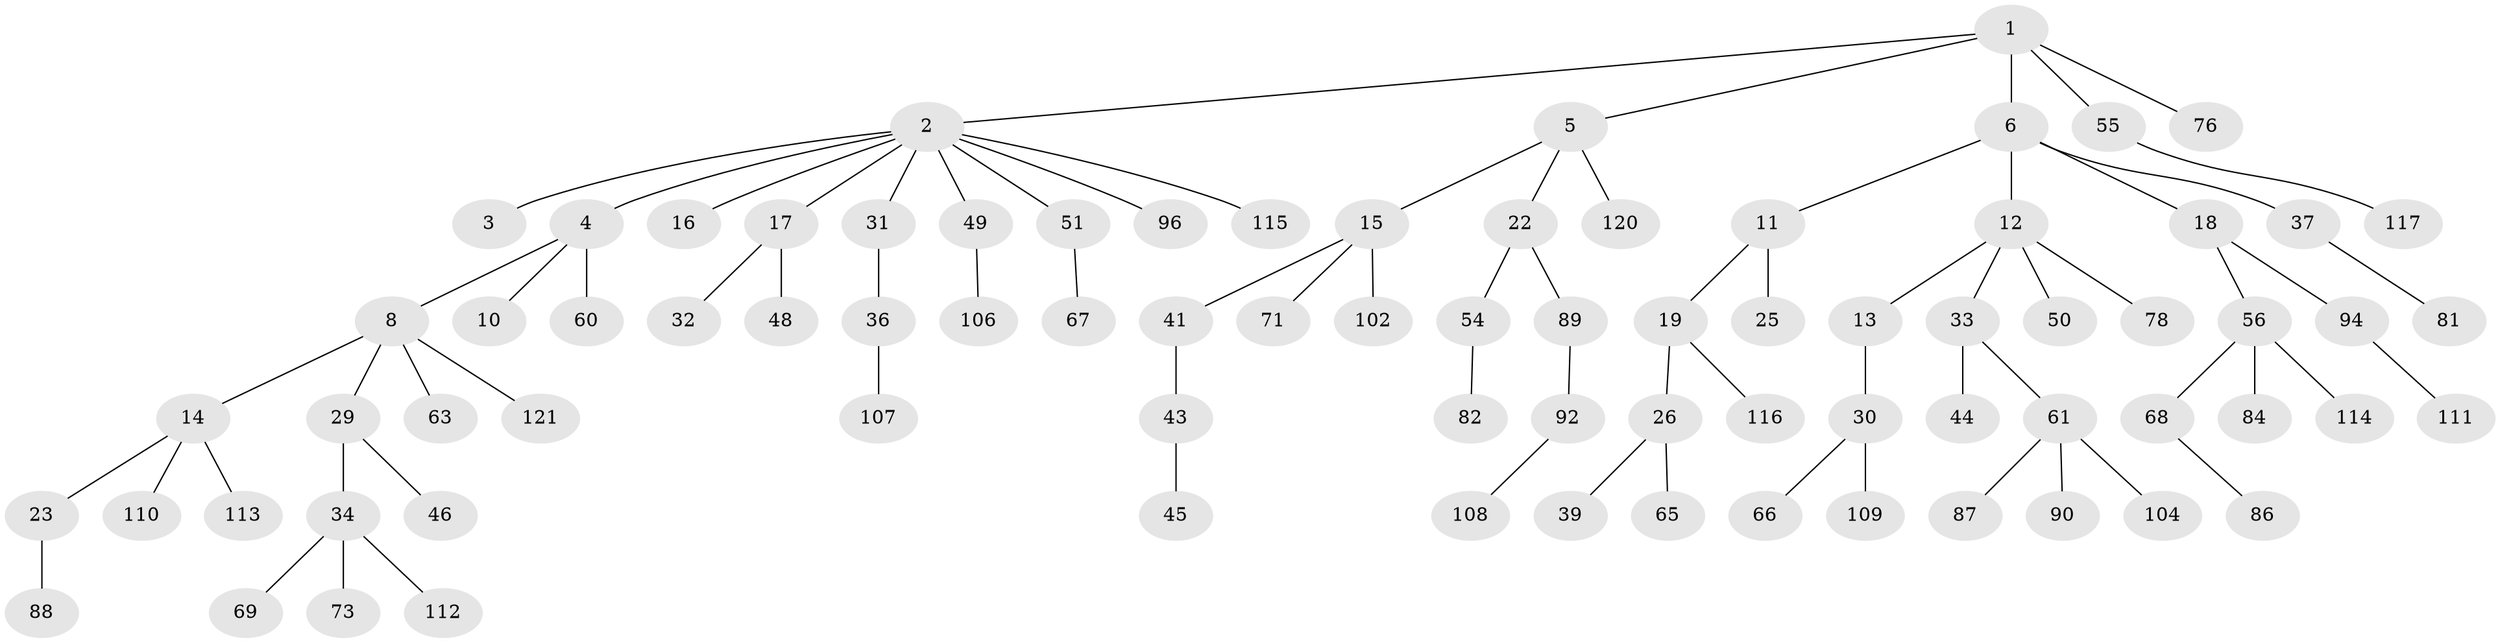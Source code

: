 // original degree distribution, {5: 0.06451612903225806, 8: 0.008064516129032258, 1: 0.4838709677419355, 4: 0.07258064516129033, 3: 0.08064516129032258, 2: 0.2903225806451613}
// Generated by graph-tools (version 1.1) at 2025/42/03/06/25 10:42:02]
// undirected, 81 vertices, 80 edges
graph export_dot {
graph [start="1"]
  node [color=gray90,style=filled];
  1 [super="+38"];
  2 [super="+27"];
  3;
  4 [super="+7"];
  5 [super="+77"];
  6 [super="+9"];
  8 [super="+40"];
  10;
  11 [super="+28"];
  12 [super="+47"];
  13 [super="+62"];
  14 [super="+21"];
  15 [super="+52"];
  16;
  17 [super="+80"];
  18 [super="+53"];
  19 [super="+20"];
  22 [super="+79"];
  23 [super="+24"];
  25;
  26 [super="+123"];
  29 [super="+42"];
  30 [super="+59"];
  31;
  32;
  33 [super="+35"];
  34 [super="+57"];
  36 [super="+64"];
  37;
  39 [super="+85"];
  41;
  43 [super="+105"];
  44;
  45;
  46;
  48 [super="+99"];
  49;
  50 [super="+118"];
  51 [super="+58"];
  54 [super="+103"];
  55 [super="+95"];
  56 [super="+72"];
  60;
  61 [super="+91"];
  63;
  65 [super="+100"];
  66 [super="+70"];
  67 [super="+74"];
  68 [super="+75"];
  69;
  71;
  73 [super="+101"];
  76;
  78 [super="+83"];
  81 [super="+97"];
  82;
  84;
  86 [super="+119"];
  87;
  88;
  89 [super="+93"];
  90;
  92;
  94 [super="+98"];
  96;
  102;
  104 [super="+124"];
  106;
  107;
  108;
  109;
  110;
  111;
  112;
  113 [super="+122"];
  114;
  115;
  116;
  117;
  120;
  121;
  1 -- 2;
  1 -- 5;
  1 -- 6;
  1 -- 55;
  1 -- 76;
  2 -- 3;
  2 -- 4;
  2 -- 16;
  2 -- 17;
  2 -- 49;
  2 -- 115;
  2 -- 96;
  2 -- 51;
  2 -- 31;
  4 -- 8;
  4 -- 10;
  4 -- 60;
  5 -- 15;
  5 -- 22;
  5 -- 120;
  6 -- 11;
  6 -- 18;
  6 -- 12;
  6 -- 37;
  8 -- 14;
  8 -- 29;
  8 -- 121;
  8 -- 63;
  11 -- 19;
  11 -- 25;
  12 -- 13;
  12 -- 33;
  12 -- 50;
  12 -- 78;
  13 -- 30;
  14 -- 23;
  14 -- 113;
  14 -- 110;
  15 -- 41;
  15 -- 71;
  15 -- 102;
  17 -- 32;
  17 -- 48;
  18 -- 56;
  18 -- 94;
  19 -- 26;
  19 -- 116;
  22 -- 54;
  22 -- 89;
  23 -- 88;
  26 -- 39;
  26 -- 65;
  29 -- 34;
  29 -- 46;
  30 -- 109;
  30 -- 66;
  31 -- 36;
  33 -- 61;
  33 -- 44;
  34 -- 69;
  34 -- 73;
  34 -- 112;
  36 -- 107;
  37 -- 81;
  41 -- 43;
  43 -- 45;
  49 -- 106;
  51 -- 67;
  54 -- 82;
  55 -- 117;
  56 -- 68;
  56 -- 84;
  56 -- 114;
  61 -- 87;
  61 -- 90;
  61 -- 104;
  68 -- 86;
  89 -- 92;
  92 -- 108;
  94 -- 111;
}
